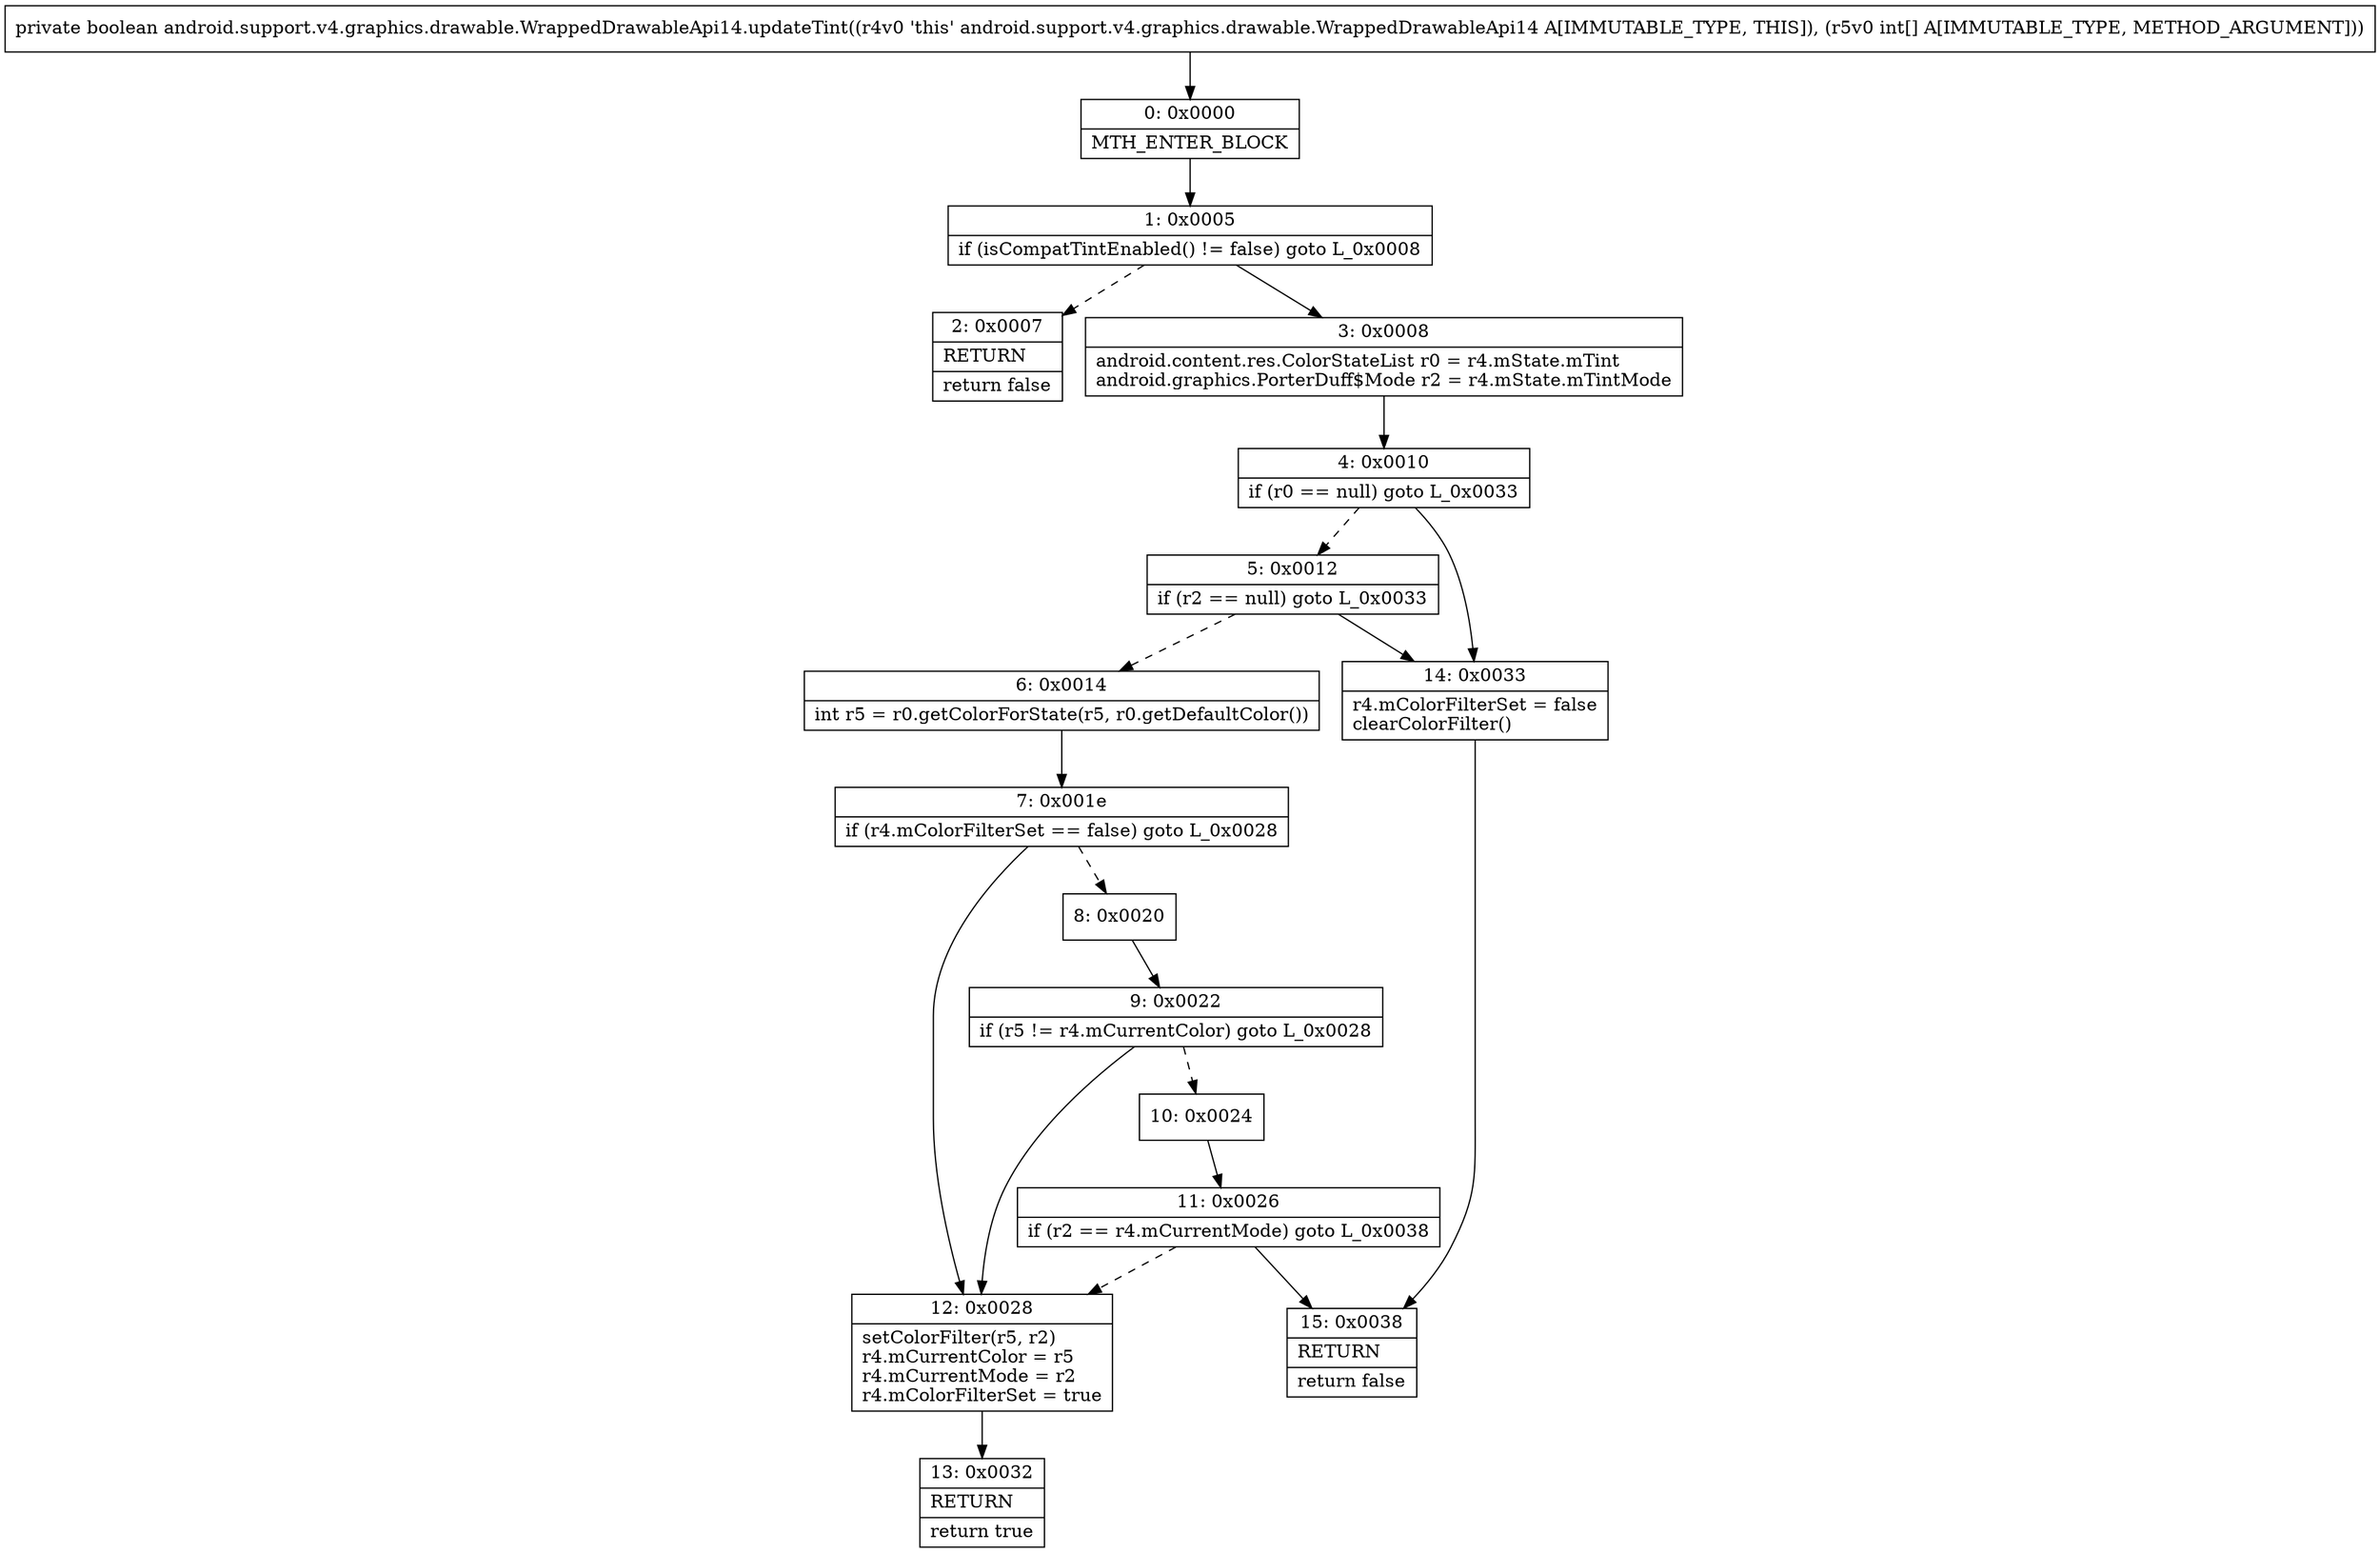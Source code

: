 digraph "CFG forandroid.support.v4.graphics.drawable.WrappedDrawableApi14.updateTint([I)Z" {
Node_0 [shape=record,label="{0\:\ 0x0000|MTH_ENTER_BLOCK\l}"];
Node_1 [shape=record,label="{1\:\ 0x0005|if (isCompatTintEnabled() != false) goto L_0x0008\l}"];
Node_2 [shape=record,label="{2\:\ 0x0007|RETURN\l|return false\l}"];
Node_3 [shape=record,label="{3\:\ 0x0008|android.content.res.ColorStateList r0 = r4.mState.mTint\landroid.graphics.PorterDuff$Mode r2 = r4.mState.mTintMode\l}"];
Node_4 [shape=record,label="{4\:\ 0x0010|if (r0 == null) goto L_0x0033\l}"];
Node_5 [shape=record,label="{5\:\ 0x0012|if (r2 == null) goto L_0x0033\l}"];
Node_6 [shape=record,label="{6\:\ 0x0014|int r5 = r0.getColorForState(r5, r0.getDefaultColor())\l}"];
Node_7 [shape=record,label="{7\:\ 0x001e|if (r4.mColorFilterSet == false) goto L_0x0028\l}"];
Node_8 [shape=record,label="{8\:\ 0x0020}"];
Node_9 [shape=record,label="{9\:\ 0x0022|if (r5 != r4.mCurrentColor) goto L_0x0028\l}"];
Node_10 [shape=record,label="{10\:\ 0x0024}"];
Node_11 [shape=record,label="{11\:\ 0x0026|if (r2 == r4.mCurrentMode) goto L_0x0038\l}"];
Node_12 [shape=record,label="{12\:\ 0x0028|setColorFilter(r5, r2)\lr4.mCurrentColor = r5\lr4.mCurrentMode = r2\lr4.mColorFilterSet = true\l}"];
Node_13 [shape=record,label="{13\:\ 0x0032|RETURN\l|return true\l}"];
Node_14 [shape=record,label="{14\:\ 0x0033|r4.mColorFilterSet = false\lclearColorFilter()\l}"];
Node_15 [shape=record,label="{15\:\ 0x0038|RETURN\l|return false\l}"];
MethodNode[shape=record,label="{private boolean android.support.v4.graphics.drawable.WrappedDrawableApi14.updateTint((r4v0 'this' android.support.v4.graphics.drawable.WrappedDrawableApi14 A[IMMUTABLE_TYPE, THIS]), (r5v0 int[] A[IMMUTABLE_TYPE, METHOD_ARGUMENT])) }"];
MethodNode -> Node_0;
Node_0 -> Node_1;
Node_1 -> Node_2[style=dashed];
Node_1 -> Node_3;
Node_3 -> Node_4;
Node_4 -> Node_5[style=dashed];
Node_4 -> Node_14;
Node_5 -> Node_6[style=dashed];
Node_5 -> Node_14;
Node_6 -> Node_7;
Node_7 -> Node_8[style=dashed];
Node_7 -> Node_12;
Node_8 -> Node_9;
Node_9 -> Node_10[style=dashed];
Node_9 -> Node_12;
Node_10 -> Node_11;
Node_11 -> Node_12[style=dashed];
Node_11 -> Node_15;
Node_12 -> Node_13;
Node_14 -> Node_15;
}


